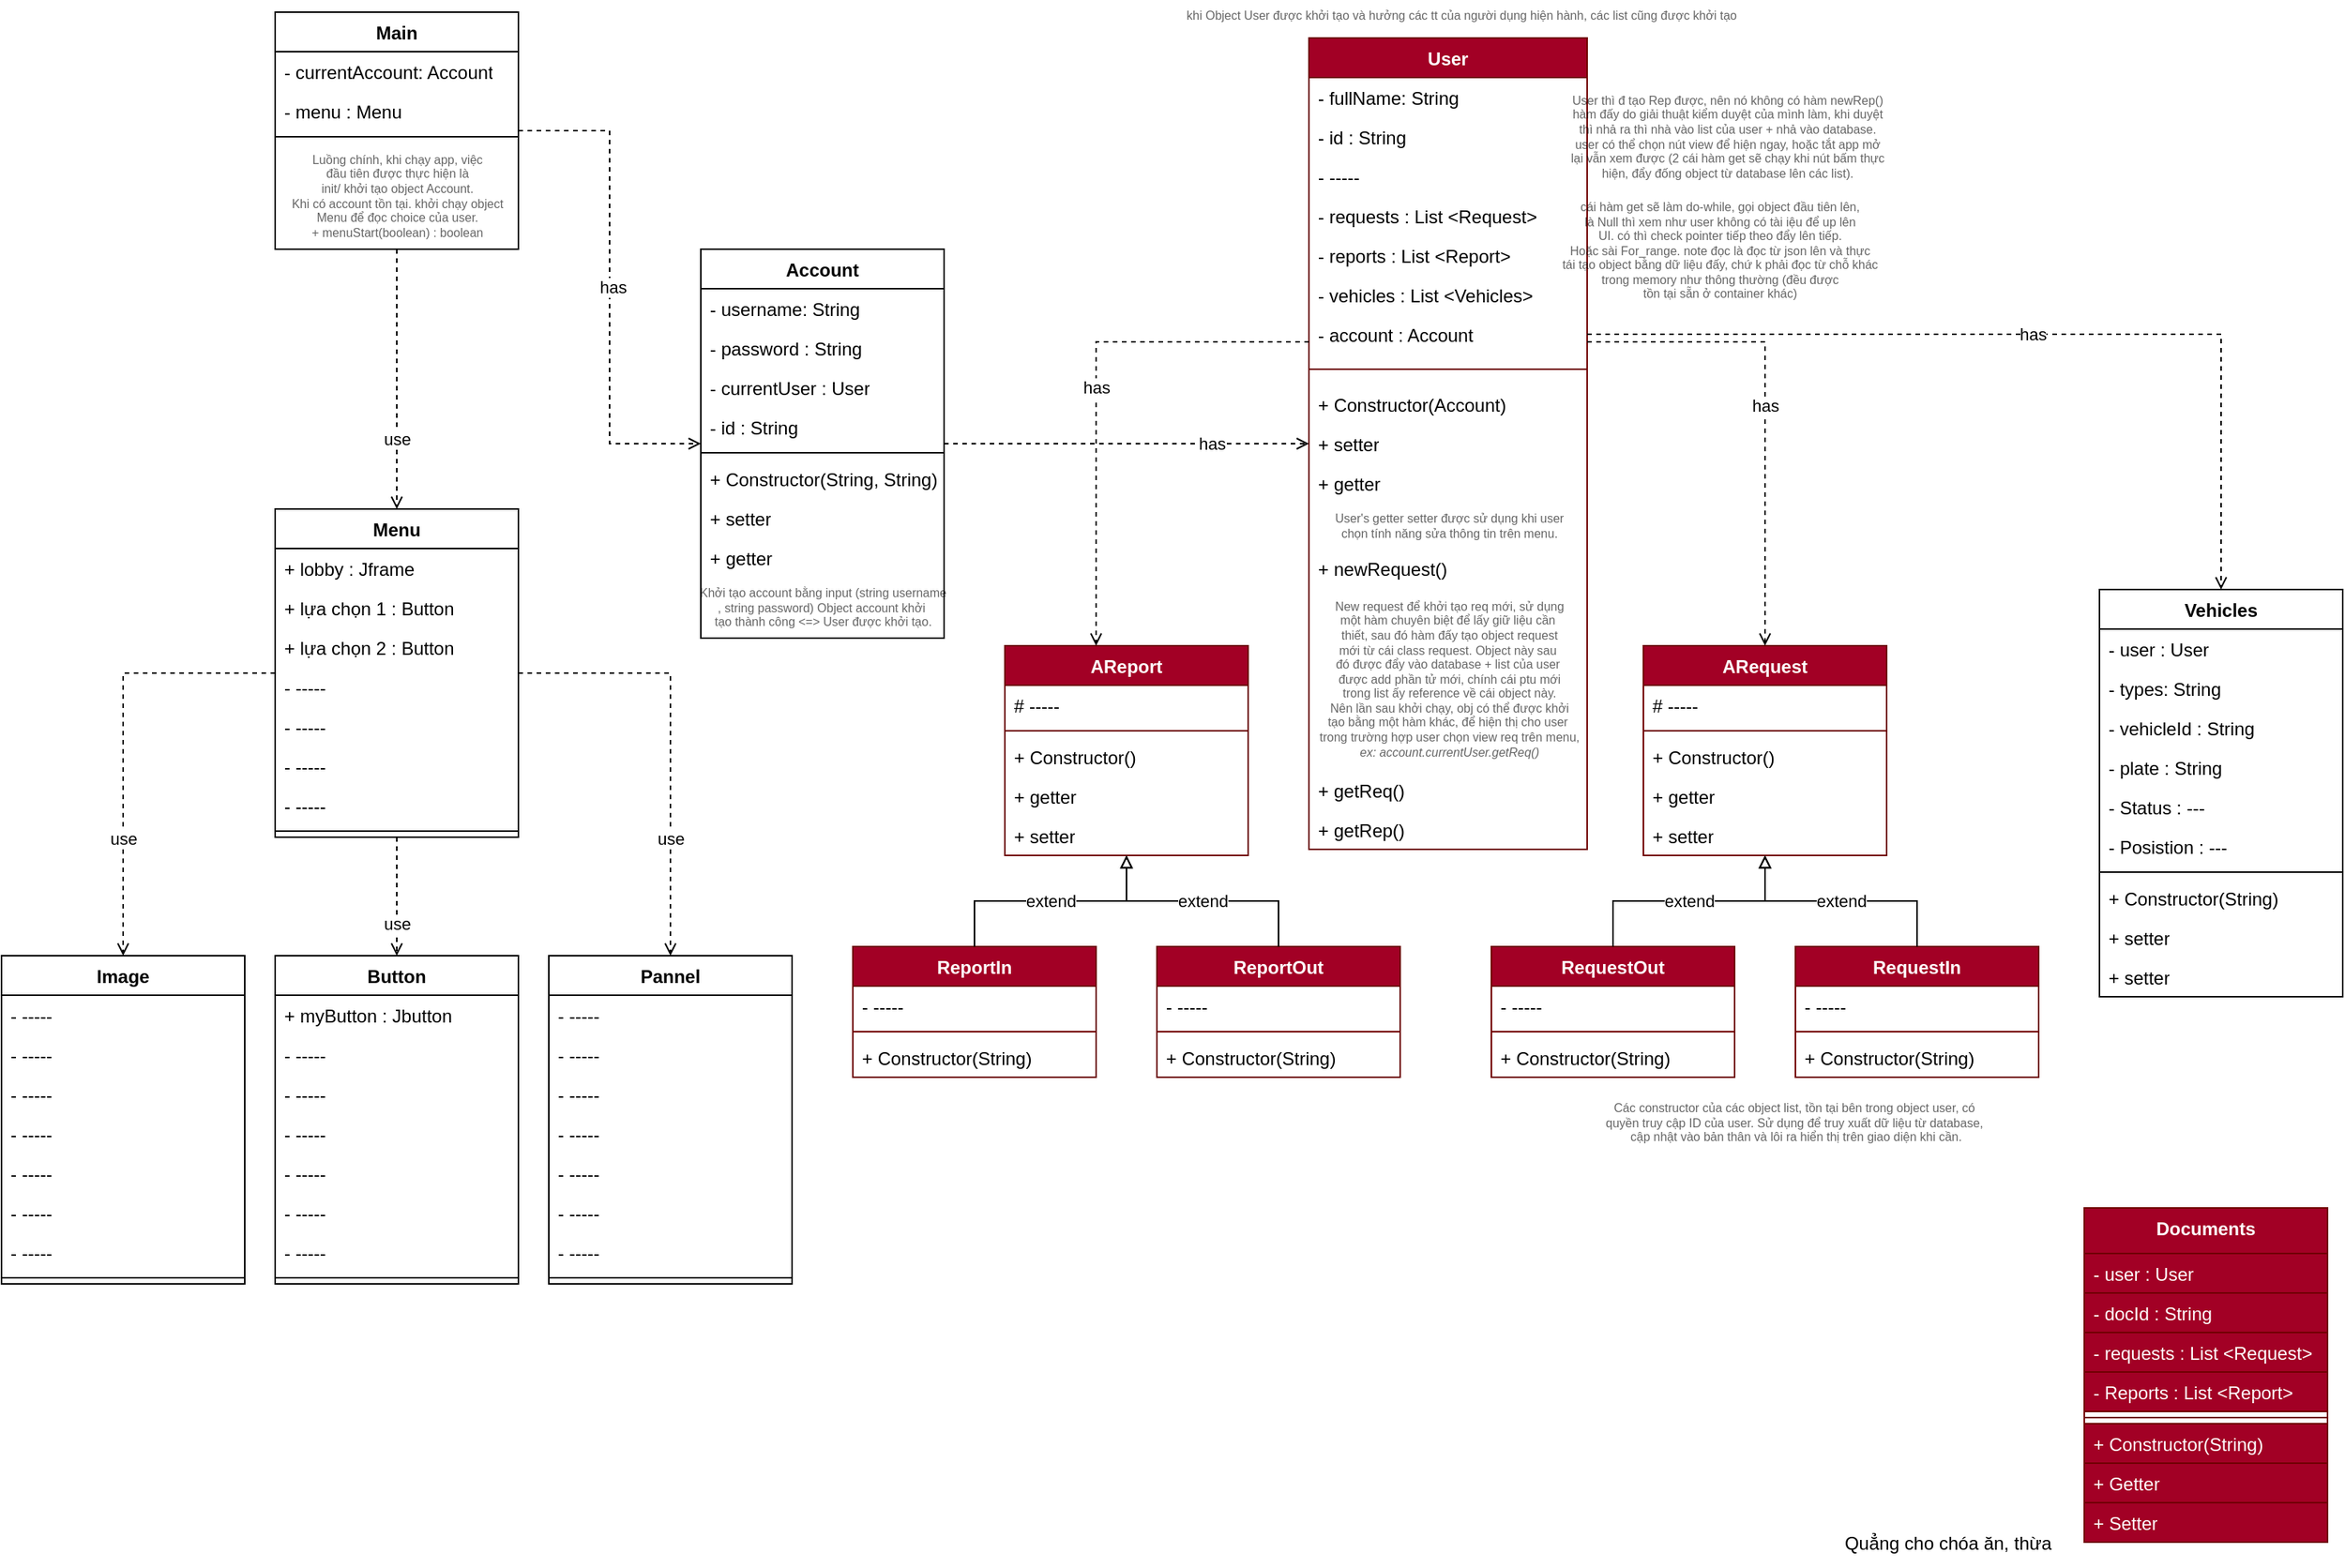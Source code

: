 <mxfile version="24.7.17">
  <diagram name="Page-1" id="6-VY2Kr8mh5ephC-ggrv">
    <mxGraphModel dx="2049" dy="1194" grid="1" gridSize="10" guides="1" tooltips="1" connect="1" arrows="1" fold="1" page="1" pageScale="1" pageWidth="850" pageHeight="1100" math="0" shadow="0">
      <root>
        <mxCell id="0" />
        <mxCell id="1" parent="0" />
        <mxCell id="QEd4yvdWXki_lCjb84Wy-9" value="User" style="swimlane;fontStyle=1;align=center;verticalAlign=top;childLayout=stackLayout;horizontal=1;startSize=26;horizontalStack=0;resizeParent=1;resizeParentMax=0;resizeLast=0;collapsible=1;marginBottom=0;whiteSpace=wrap;html=1;fillColor=#a20025;fontColor=#ffffff;strokeColor=#6F0000;" parent="1" vertex="1">
          <mxGeometry x="1000" y="80" width="183" height="534" as="geometry" />
        </mxCell>
        <mxCell id="24fqjNdx8K8JyZ3R7jgm-30" value="&lt;div&gt;- fullName: String&lt;br&gt;&lt;/div&gt;" style="text;strokeColor=none;fillColor=none;align=left;verticalAlign=top;spacingLeft=4;spacingRight=4;overflow=hidden;rotatable=0;points=[[0,0.5],[1,0.5]];portConstraint=eastwest;whiteSpace=wrap;html=1;" parent="QEd4yvdWXki_lCjb84Wy-9" vertex="1">
          <mxGeometry y="26" width="183" height="26" as="geometry" />
        </mxCell>
        <mxCell id="24fqjNdx8K8JyZ3R7jgm-25" value="&lt;div&gt;- id : String&lt;br&gt;&lt;/div&gt;" style="text;strokeColor=none;fillColor=none;align=left;verticalAlign=top;spacingLeft=4;spacingRight=4;overflow=hidden;rotatable=0;points=[[0,0.5],[1,0.5]];portConstraint=eastwest;whiteSpace=wrap;html=1;" parent="QEd4yvdWXki_lCjb84Wy-9" vertex="1">
          <mxGeometry y="52" width="183" height="26" as="geometry" />
        </mxCell>
        <mxCell id="24fqjNdx8K8JyZ3R7jgm-24" value="&lt;div&gt;- -----&lt;br&gt;&lt;/div&gt;" style="text;strokeColor=none;fillColor=none;align=left;verticalAlign=top;spacingLeft=4;spacingRight=4;overflow=hidden;rotatable=0;points=[[0,0.5],[1,0.5]];portConstraint=eastwest;whiteSpace=wrap;html=1;" parent="QEd4yvdWXki_lCjb84Wy-9" vertex="1">
          <mxGeometry y="78" width="183" height="26" as="geometry" />
        </mxCell>
        <mxCell id="24fqjNdx8K8JyZ3R7jgm-46" value="- requests : List &amp;lt;Request&amp;gt;" style="text;strokeColor=none;fillColor=none;align=left;verticalAlign=top;spacingLeft=4;spacingRight=4;overflow=hidden;rotatable=0;points=[[0,0.5],[1,0.5]];portConstraint=eastwest;whiteSpace=wrap;html=1;" parent="QEd4yvdWXki_lCjb84Wy-9" vertex="1">
          <mxGeometry y="104" width="183" height="26" as="geometry" />
        </mxCell>
        <mxCell id="24fqjNdx8K8JyZ3R7jgm-47" value="- reports : List &amp;lt;Report&amp;gt;" style="text;strokeColor=none;fillColor=none;align=left;verticalAlign=top;spacingLeft=4;spacingRight=4;overflow=hidden;rotatable=0;points=[[0,0.5],[1,0.5]];portConstraint=eastwest;whiteSpace=wrap;html=1;" parent="QEd4yvdWXki_lCjb84Wy-9" vertex="1">
          <mxGeometry y="130" width="183" height="26" as="geometry" />
        </mxCell>
        <mxCell id="24fqjNdx8K8JyZ3R7jgm-20" value="&lt;div&gt;- vehicles : List &amp;lt;Vehicles&amp;gt;&lt;br&gt;&lt;/div&gt;" style="text;strokeColor=none;fillColor=none;align=left;verticalAlign=top;spacingLeft=4;spacingRight=4;overflow=hidden;rotatable=0;points=[[0,0.5],[1,0.5]];portConstraint=eastwest;whiteSpace=wrap;html=1;" parent="QEd4yvdWXki_lCjb84Wy-9" vertex="1">
          <mxGeometry y="156" width="183" height="26" as="geometry" />
        </mxCell>
        <mxCell id="24fqjNdx8K8JyZ3R7jgm-21" value="&lt;div&gt;- account : Account&lt;br&gt;&lt;/div&gt;" style="text;strokeColor=none;fillColor=none;align=left;verticalAlign=top;spacingLeft=4;spacingRight=4;overflow=hidden;rotatable=0;points=[[0,0.5],[1,0.5]];portConstraint=eastwest;whiteSpace=wrap;html=1;" parent="QEd4yvdWXki_lCjb84Wy-9" vertex="1">
          <mxGeometry y="182" width="183" height="26" as="geometry" />
        </mxCell>
        <mxCell id="QEd4yvdWXki_lCjb84Wy-11" value="" style="line;strokeWidth=1;fillColor=none;align=left;verticalAlign=middle;spacingTop=-1;spacingLeft=3;spacingRight=3;rotatable=0;labelPosition=right;points=[];portConstraint=eastwest;strokeColor=inherit;" parent="QEd4yvdWXki_lCjb84Wy-9" vertex="1">
          <mxGeometry y="208" width="183" height="20" as="geometry" />
        </mxCell>
        <mxCell id="QEd4yvdWXki_lCjb84Wy-12" value="&lt;div&gt;+ Constructor(Account)&lt;br&gt;&lt;/div&gt;" style="text;strokeColor=none;fillColor=none;align=left;verticalAlign=top;spacingLeft=4;spacingRight=4;overflow=hidden;rotatable=0;points=[[0,0.5],[1,0.5]];portConstraint=eastwest;whiteSpace=wrap;html=1;" parent="QEd4yvdWXki_lCjb84Wy-9" vertex="1">
          <mxGeometry y="228" width="183" height="26" as="geometry" />
        </mxCell>
        <mxCell id="QEd4yvdWXki_lCjb84Wy-32" value="&lt;div&gt;+ setter&lt;/div&gt;" style="text;strokeColor=none;fillColor=none;align=left;verticalAlign=top;spacingLeft=4;spacingRight=4;overflow=hidden;rotatable=0;points=[[0,0.5],[1,0.5]];portConstraint=eastwest;whiteSpace=wrap;html=1;" parent="QEd4yvdWXki_lCjb84Wy-9" vertex="1">
          <mxGeometry y="254" width="183" height="26" as="geometry" />
        </mxCell>
        <mxCell id="24fqjNdx8K8JyZ3R7jgm-1" value="+ getter" style="text;strokeColor=none;fillColor=none;align=left;verticalAlign=top;spacingLeft=4;spacingRight=4;overflow=hidden;rotatable=0;points=[[0,0.5],[1,0.5]];portConstraint=eastwest;whiteSpace=wrap;html=1;" parent="QEd4yvdWXki_lCjb84Wy-9" vertex="1">
          <mxGeometry y="280" width="183" height="26" as="geometry" />
        </mxCell>
        <mxCell id="24fqjNdx8K8JyZ3R7jgm-66" value="User&#39;s getter setter được sử dụng khi user&lt;div style=&quot;font-size: 8px;&quot;&gt;chọn tính năng sửa thông tin trên menu.&lt;/div&gt;" style="text;html=1;align=center;verticalAlign=middle;resizable=0;points=[];autosize=1;strokeColor=none;fillColor=none;horizontal=1;textOpacity=60;fontSize=8;" parent="QEd4yvdWXki_lCjb84Wy-9" vertex="1">
          <mxGeometry y="306" width="183" height="30" as="geometry" />
        </mxCell>
        <mxCell id="24fqjNdx8K8JyZ3R7jgm-62" value="&lt;div&gt;+ newRequest()&lt;br&gt;&lt;/div&gt;" style="text;strokeColor=none;fillColor=none;align=left;verticalAlign=top;spacingLeft=4;spacingRight=4;overflow=hidden;rotatable=0;points=[[0,0.5],[1,0.5]];portConstraint=eastwest;whiteSpace=wrap;html=1;" parent="QEd4yvdWXki_lCjb84Wy-9" vertex="1">
          <mxGeometry y="336" width="183" height="26" as="geometry" />
        </mxCell>
        <mxCell id="24fqjNdx8K8JyZ3R7jgm-79" value="New request để khởi tạo req mới, sử dụng&lt;div style=&quot;font-size: 8px;&quot;&gt;một hàm chuyên biệt&amp;nbsp;&lt;span style=&quot;background-color: initial; font-size: 8px;&quot;&gt;để lấy giữ liệu cần&amp;nbsp;&lt;/span&gt;&lt;/div&gt;&lt;div style=&quot;font-size: 8px;&quot;&gt;&lt;span style=&quot;background-color: initial; font-size: 8px;&quot;&gt;thiết,&amp;nbsp;&lt;/span&gt;&lt;span style=&quot;background-color: initial; font-size: 8px;&quot;&gt;sau đó hàm đấy tạo object&amp;nbsp;&lt;/span&gt;&lt;span style=&quot;background-color: initial; font-size: 8px;&quot;&gt;request&lt;/span&gt;&lt;/div&gt;&lt;div style=&quot;font-size: 8px;&quot;&gt;&lt;span style=&quot;background-color: initial; font-size: 8px;&quot;&gt;mới từ&amp;nbsp;&lt;/span&gt;&lt;span style=&quot;background-color: initial; font-size: 8px;&quot;&gt;cái class request.&amp;nbsp;&lt;/span&gt;&lt;span style=&quot;background-color: initial; font-size: 8px;&quot;&gt;Object này&amp;nbsp;&lt;/span&gt;&lt;span style=&quot;background-color: initial; font-size: 8px;&quot;&gt;sau&amp;nbsp;&lt;/span&gt;&lt;/div&gt;&lt;div style=&quot;font-size: 8px;&quot;&gt;&lt;span style=&quot;background-color: initial; font-size: 8px;&quot;&gt;đó được đẩy vào database + list của user&amp;nbsp;&lt;/span&gt;&lt;/div&gt;&lt;div style=&quot;font-size: 8px;&quot;&gt;&lt;span style=&quot;background-color: initial; font-size: 8px;&quot;&gt;được add phần tử mới, chính cái ptu mới&lt;/span&gt;&lt;/div&gt;&lt;div style=&quot;font-size: 8px;&quot;&gt;&lt;span style=&quot;background-color: initial; font-size: 8px;&quot;&gt;trong list ấy&amp;nbsp;&lt;/span&gt;&lt;span style=&quot;background-color: initial; font-size: 8px;&quot;&gt;reference&amp;nbsp;&lt;/span&gt;&lt;span style=&quot;background-color: initial; font-size: 8px;&quot;&gt;về cái object&amp;nbsp;&lt;/span&gt;&lt;span style=&quot;background-color: initial; font-size: 8px;&quot;&gt;này.&lt;/span&gt;&lt;/div&gt;&lt;div style=&quot;font-size: 8px;&quot;&gt;&lt;span style=&quot;background-color: initial; font-size: 8px;&quot;&gt;Nên lần sau khởi chạy, obj có thể&amp;nbsp;&lt;/span&gt;&lt;span style=&quot;background-color: initial; font-size: 8px;&quot;&gt;được khởi&lt;/span&gt;&lt;/div&gt;&lt;div style=&quot;font-size: 8px;&quot;&gt;&lt;span style=&quot;background-color: initial; font-size: 8px;&quot;&gt;tạo bằng một hàm khác, để hiện thị cho&amp;nbsp;&lt;/span&gt;&lt;span style=&quot;background-color: initial; font-size: 8px;&quot;&gt;user&amp;nbsp;&lt;/span&gt;&lt;/div&gt;&lt;div style=&quot;font-size: 8px;&quot;&gt;&lt;span style=&quot;background-color: initial; font-size: 8px;&quot;&gt;trong trường hợp user chọn view req trên menu,&lt;br&gt;&lt;i&gt;ex: account.currentUser.getReq()&lt;/i&gt;&lt;/span&gt;&lt;/div&gt;" style="text;html=1;align=center;verticalAlign=middle;resizable=0;points=[];autosize=1;strokeColor=none;fillColor=none;horizontal=1;textOpacity=60;fontSize=8;" parent="QEd4yvdWXki_lCjb84Wy-9" vertex="1">
          <mxGeometry y="362" width="183" height="120" as="geometry" />
        </mxCell>
        <mxCell id="24fqjNdx8K8JyZ3R7jgm-63" value="&lt;div&gt;+ getReq()&lt;br&gt;&lt;/div&gt;" style="text;strokeColor=none;fillColor=none;align=left;verticalAlign=top;spacingLeft=4;spacingRight=4;overflow=hidden;rotatable=0;points=[[0,0.5],[1,0.5]];portConstraint=eastwest;whiteSpace=wrap;html=1;" parent="QEd4yvdWXki_lCjb84Wy-9" vertex="1">
          <mxGeometry y="482" width="183" height="26" as="geometry" />
        </mxCell>
        <mxCell id="24fqjNdx8K8JyZ3R7jgm-64" value="&lt;div&gt;+ getRep()&lt;br&gt;&lt;/div&gt;" style="text;strokeColor=none;fillColor=none;align=left;verticalAlign=top;spacingLeft=4;spacingRight=4;overflow=hidden;rotatable=0;points=[[0,0.5],[1,0.5]];portConstraint=eastwest;whiteSpace=wrap;html=1;" parent="QEd4yvdWXki_lCjb84Wy-9" vertex="1">
          <mxGeometry y="508" width="183" height="26" as="geometry" />
        </mxCell>
        <mxCell id="QEd4yvdWXki_lCjb84Wy-13" value="Vehicles" style="swimlane;fontStyle=1;align=center;verticalAlign=top;childLayout=stackLayout;horizontal=1;startSize=26;horizontalStack=0;resizeParent=1;resizeParentMax=0;resizeLast=0;collapsible=1;marginBottom=0;whiteSpace=wrap;html=1;" parent="1" vertex="1">
          <mxGeometry x="1520" y="443" width="160" height="268" as="geometry" />
        </mxCell>
        <mxCell id="24fqjNdx8K8JyZ3R7jgm-74" value="- user : User" style="text;strokeColor=none;fillColor=none;align=left;verticalAlign=top;spacingLeft=4;spacingRight=4;overflow=hidden;rotatable=0;points=[[0,0.5],[1,0.5]];portConstraint=eastwest;whiteSpace=wrap;html=1;" parent="QEd4yvdWXki_lCjb84Wy-13" vertex="1">
          <mxGeometry y="26" width="160" height="26" as="geometry" />
        </mxCell>
        <mxCell id="24fqjNdx8K8JyZ3R7jgm-75" value="-&amp;nbsp;types: String" style="text;strokeColor=none;fillColor=none;align=left;verticalAlign=top;spacingLeft=4;spacingRight=4;overflow=hidden;rotatable=0;points=[[0,0.5],[1,0.5]];portConstraint=eastwest;whiteSpace=wrap;html=1;" parent="QEd4yvdWXki_lCjb84Wy-13" vertex="1">
          <mxGeometry y="52" width="160" height="26" as="geometry" />
        </mxCell>
        <mxCell id="24fqjNdx8K8JyZ3R7jgm-76" value="-&amp;nbsp;vehicleId : String" style="text;strokeColor=none;fillColor=none;align=left;verticalAlign=top;spacingLeft=4;spacingRight=4;overflow=hidden;rotatable=0;points=[[0,0.5],[1,0.5]];portConstraint=eastwest;whiteSpace=wrap;html=1;" parent="QEd4yvdWXki_lCjb84Wy-13" vertex="1">
          <mxGeometry y="78" width="160" height="26" as="geometry" />
        </mxCell>
        <mxCell id="24fqjNdx8K8JyZ3R7jgm-71" value="-&amp;nbsp;plate : String" style="text;strokeColor=none;fillColor=none;align=left;verticalAlign=top;spacingLeft=4;spacingRight=4;overflow=hidden;rotatable=0;points=[[0,0.5],[1,0.5]];portConstraint=eastwest;whiteSpace=wrap;html=1;" parent="QEd4yvdWXki_lCjb84Wy-13" vertex="1">
          <mxGeometry y="104" width="160" height="26" as="geometry" />
        </mxCell>
        <mxCell id="24fqjNdx8K8JyZ3R7jgm-72" value="-&amp;nbsp;Status : ---" style="text;strokeColor=none;fillColor=none;align=left;verticalAlign=top;spacingLeft=4;spacingRight=4;overflow=hidden;rotatable=0;points=[[0,0.5],[1,0.5]];portConstraint=eastwest;whiteSpace=wrap;html=1;" parent="QEd4yvdWXki_lCjb84Wy-13" vertex="1">
          <mxGeometry y="130" width="160" height="26" as="geometry" />
        </mxCell>
        <mxCell id="24fqjNdx8K8JyZ3R7jgm-73" value="-&amp;nbsp;Posistion : ---" style="text;strokeColor=none;fillColor=none;align=left;verticalAlign=top;spacingLeft=4;spacingRight=4;overflow=hidden;rotatable=0;points=[[0,0.5],[1,0.5]];portConstraint=eastwest;whiteSpace=wrap;html=1;" parent="QEd4yvdWXki_lCjb84Wy-13" vertex="1">
          <mxGeometry y="156" width="160" height="26" as="geometry" />
        </mxCell>
        <mxCell id="QEd4yvdWXki_lCjb84Wy-15" value="" style="line;strokeWidth=1;fillColor=none;align=left;verticalAlign=middle;spacingTop=-1;spacingLeft=3;spacingRight=3;rotatable=0;labelPosition=right;points=[];portConstraint=eastwest;strokeColor=inherit;" parent="QEd4yvdWXki_lCjb84Wy-13" vertex="1">
          <mxGeometry y="182" width="160" height="8" as="geometry" />
        </mxCell>
        <mxCell id="QEd4yvdWXki_lCjb84Wy-16" value="+ Constructor(String)" style="text;strokeColor=none;fillColor=none;align=left;verticalAlign=top;spacingLeft=4;spacingRight=4;overflow=hidden;rotatable=0;points=[[0,0.5],[1,0.5]];portConstraint=eastwest;whiteSpace=wrap;html=1;" parent="QEd4yvdWXki_lCjb84Wy-13" vertex="1">
          <mxGeometry y="190" width="160" height="26" as="geometry" />
        </mxCell>
        <mxCell id="QEd4yvdWXki_lCjb84Wy-33" value="+ setter" style="text;strokeColor=none;fillColor=none;align=left;verticalAlign=top;spacingLeft=4;spacingRight=4;overflow=hidden;rotatable=0;points=[[0,0.5],[1,0.5]];portConstraint=eastwest;whiteSpace=wrap;html=1;" parent="QEd4yvdWXki_lCjb84Wy-13" vertex="1">
          <mxGeometry y="216" width="160" height="26" as="geometry" />
        </mxCell>
        <mxCell id="QEd4yvdWXki_lCjb84Wy-34" value="+ setter" style="text;strokeColor=none;fillColor=none;align=left;verticalAlign=top;spacingLeft=4;spacingRight=4;overflow=hidden;rotatable=0;points=[[0,0.5],[1,0.5]];portConstraint=eastwest;whiteSpace=wrap;html=1;" parent="QEd4yvdWXki_lCjb84Wy-13" vertex="1">
          <mxGeometry y="242" width="160" height="26" as="geometry" />
        </mxCell>
        <mxCell id="QEd4yvdWXki_lCjb84Wy-17" value="Account" style="swimlane;fontStyle=1;align=center;verticalAlign=top;childLayout=stackLayout;horizontal=1;startSize=26;horizontalStack=0;resizeParent=1;resizeParentMax=0;resizeLast=0;collapsible=1;marginBottom=0;whiteSpace=wrap;html=1;" parent="1" vertex="1">
          <mxGeometry x="600" y="219" width="160" height="256" as="geometry" />
        </mxCell>
        <mxCell id="24fqjNdx8K8JyZ3R7jgm-29" value="&lt;div&gt;- username: String&lt;br&gt;&lt;/div&gt;" style="text;strokeColor=none;fillColor=none;align=left;verticalAlign=top;spacingLeft=4;spacingRight=4;overflow=hidden;rotatable=0;points=[[0,0.5],[1,0.5]];portConstraint=eastwest;whiteSpace=wrap;html=1;" parent="QEd4yvdWXki_lCjb84Wy-17" vertex="1">
          <mxGeometry y="26" width="160" height="26" as="geometry" />
        </mxCell>
        <mxCell id="24fqjNdx8K8JyZ3R7jgm-26" value="&lt;div&gt;&lt;span style=&quot;background-color: initial;&quot;&gt;- password : String&lt;/span&gt;&lt;br&gt;&lt;/div&gt;" style="text;strokeColor=none;fillColor=none;align=left;verticalAlign=top;spacingLeft=4;spacingRight=4;overflow=hidden;rotatable=0;points=[[0,0.5],[1,0.5]];portConstraint=eastwest;whiteSpace=wrap;html=1;" parent="QEd4yvdWXki_lCjb84Wy-17" vertex="1">
          <mxGeometry y="52" width="160" height="26" as="geometry" />
        </mxCell>
        <mxCell id="24fqjNdx8K8JyZ3R7jgm-28" value="- currentUser : User" style="text;strokeColor=none;fillColor=none;align=left;verticalAlign=top;spacingLeft=4;spacingRight=4;overflow=hidden;rotatable=0;points=[[0,0.5],[1,0.5]];portConstraint=eastwest;whiteSpace=wrap;html=1;" parent="QEd4yvdWXki_lCjb84Wy-17" vertex="1">
          <mxGeometry y="78" width="160" height="26" as="geometry" />
        </mxCell>
        <mxCell id="24fqjNdx8K8JyZ3R7jgm-27" value="- id : String" style="text;strokeColor=none;fillColor=none;align=left;verticalAlign=top;spacingLeft=4;spacingRight=4;overflow=hidden;rotatable=0;points=[[0,0.5],[1,0.5]];portConstraint=eastwest;whiteSpace=wrap;html=1;" parent="QEd4yvdWXki_lCjb84Wy-17" vertex="1">
          <mxGeometry y="104" width="160" height="26" as="geometry" />
        </mxCell>
        <mxCell id="QEd4yvdWXki_lCjb84Wy-19" value="" style="line;strokeWidth=1;fillColor=none;align=left;verticalAlign=middle;spacingTop=-1;spacingLeft=3;spacingRight=3;rotatable=0;labelPosition=right;points=[];portConstraint=eastwest;strokeColor=inherit;" parent="QEd4yvdWXki_lCjb84Wy-17" vertex="1">
          <mxGeometry y="130" width="160" height="8" as="geometry" />
        </mxCell>
        <mxCell id="QEd4yvdWXki_lCjb84Wy-20" value="+ Constructor(String, String)" style="text;strokeColor=none;fillColor=none;align=left;verticalAlign=top;spacingLeft=4;spacingRight=4;overflow=hidden;rotatable=0;points=[[0,0.5],[1,0.5]];portConstraint=eastwest;whiteSpace=wrap;html=1;" parent="QEd4yvdWXki_lCjb84Wy-17" vertex="1">
          <mxGeometry y="138" width="160" height="26" as="geometry" />
        </mxCell>
        <mxCell id="QEd4yvdWXki_lCjb84Wy-39" value="+ setter" style="text;strokeColor=none;fillColor=none;align=left;verticalAlign=top;spacingLeft=4;spacingRight=4;overflow=hidden;rotatable=0;points=[[0,0.5],[1,0.5]];portConstraint=eastwest;whiteSpace=wrap;html=1;" parent="QEd4yvdWXki_lCjb84Wy-17" vertex="1">
          <mxGeometry y="164" width="160" height="26" as="geometry" />
        </mxCell>
        <mxCell id="QEd4yvdWXki_lCjb84Wy-40" value="+ getter" style="text;strokeColor=none;fillColor=none;align=left;verticalAlign=top;spacingLeft=4;spacingRight=4;overflow=hidden;rotatable=0;points=[[0,0.5],[1,0.5]];portConstraint=eastwest;whiteSpace=wrap;html=1;" parent="QEd4yvdWXki_lCjb84Wy-17" vertex="1">
          <mxGeometry y="190" width="160" height="26" as="geometry" />
        </mxCell>
        <mxCell id="24fqjNdx8K8JyZ3R7jgm-50" value="Khởi tạo account bằng input (string&amp;nbsp;&lt;span style=&quot;background-color: initial;&quot;&gt;username&lt;/span&gt;&lt;div&gt;,&amp;nbsp;&lt;span style=&quot;background-color: initial;&quot;&gt;string password) Object account&amp;nbsp;&lt;/span&gt;&lt;span style=&quot;background-color: initial;&quot;&gt;khởi&amp;nbsp;&lt;/span&gt;&lt;/div&gt;&lt;div&gt;&lt;span style=&quot;background-color: initial;&quot;&gt;tạo&amp;nbsp;&lt;/span&gt;&lt;span style=&quot;background-color: initial;&quot;&gt;thành công &amp;lt;=&amp;gt; User được khởi tạo.&lt;/span&gt;&lt;/div&gt;" style="text;html=1;align=center;verticalAlign=middle;resizable=0;points=[];autosize=1;strokeColor=none;fillColor=none;horizontal=1;textOpacity=60;fontSize=8;" parent="QEd4yvdWXki_lCjb84Wy-17" vertex="1">
          <mxGeometry y="216" width="160" height="40" as="geometry" />
        </mxCell>
        <mxCell id="QEd4yvdWXki_lCjb84Wy-35" value="Documents" style="swimlane;fontStyle=1;align=center;verticalAlign=top;childLayout=stackLayout;horizontal=1;startSize=30;horizontalStack=0;resizeParent=1;resizeParentMax=0;resizeLast=0;collapsible=1;marginBottom=0;whiteSpace=wrap;html=1;fillColor=#a20025;fontColor=#ffffff;strokeColor=#6F0000;" parent="1" vertex="1">
          <mxGeometry x="1510" y="850" width="160" height="220" as="geometry" />
        </mxCell>
        <mxCell id="24fqjNdx8K8JyZ3R7jgm-40" value="- user : User" style="text;strokeColor=#6F0000;fillColor=#a20025;align=left;verticalAlign=top;spacingLeft=4;spacingRight=4;overflow=hidden;rotatable=0;points=[[0,0.5],[1,0.5]];portConstraint=eastwest;whiteSpace=wrap;html=1;fontColor=#ffffff;" parent="QEd4yvdWXki_lCjb84Wy-35" vertex="1">
          <mxGeometry y="30" width="160" height="26" as="geometry" />
        </mxCell>
        <mxCell id="24fqjNdx8K8JyZ3R7jgm-37" value="- docId : String" style="text;strokeColor=#6F0000;fillColor=#a20025;align=left;verticalAlign=top;spacingLeft=4;spacingRight=4;overflow=hidden;rotatable=0;points=[[0,0.5],[1,0.5]];portConstraint=eastwest;whiteSpace=wrap;html=1;fontColor=#ffffff;" parent="QEd4yvdWXki_lCjb84Wy-35" vertex="1">
          <mxGeometry y="56" width="160" height="26" as="geometry" />
        </mxCell>
        <mxCell id="24fqjNdx8K8JyZ3R7jgm-39" value="- requests : List &amp;lt;Request&amp;gt;" style="text;strokeColor=#6F0000;fillColor=#a20025;align=left;verticalAlign=top;spacingLeft=4;spacingRight=4;overflow=hidden;rotatable=0;points=[[0,0.5],[1,0.5]];portConstraint=eastwest;whiteSpace=wrap;html=1;fontColor=#ffffff;" parent="QEd4yvdWXki_lCjb84Wy-35" vertex="1">
          <mxGeometry y="82" width="160" height="26" as="geometry" />
        </mxCell>
        <mxCell id="24fqjNdx8K8JyZ3R7jgm-38" value="- Reports : List &amp;lt;Report&amp;gt;" style="text;strokeColor=#6F0000;fillColor=#a20025;align=left;verticalAlign=top;spacingLeft=4;spacingRight=4;overflow=hidden;rotatable=0;points=[[0,0.5],[1,0.5]];portConstraint=eastwest;whiteSpace=wrap;html=1;fontColor=#ffffff;" parent="QEd4yvdWXki_lCjb84Wy-35" vertex="1">
          <mxGeometry y="108" width="160" height="26" as="geometry" />
        </mxCell>
        <mxCell id="QEd4yvdWXki_lCjb84Wy-37" value="" style="line;strokeWidth=1;fillColor=none;align=left;verticalAlign=middle;spacingTop=-1;spacingLeft=3;spacingRight=3;rotatable=0;labelPosition=right;points=[];portConstraint=eastwest;strokeColor=inherit;" parent="QEd4yvdWXki_lCjb84Wy-35" vertex="1">
          <mxGeometry y="134" width="160" height="8" as="geometry" />
        </mxCell>
        <mxCell id="QEd4yvdWXki_lCjb84Wy-38" value="+ Constructor(String)" style="text;strokeColor=#6F0000;fillColor=#a20025;align=left;verticalAlign=top;spacingLeft=4;spacingRight=4;overflow=hidden;rotatable=0;points=[[0,0.5],[1,0.5]];portConstraint=eastwest;whiteSpace=wrap;html=1;fontColor=#ffffff;" parent="QEd4yvdWXki_lCjb84Wy-35" vertex="1">
          <mxGeometry y="142" width="160" height="26" as="geometry" />
        </mxCell>
        <mxCell id="24fqjNdx8K8JyZ3R7jgm-45" value="+ Getter" style="text;strokeColor=#6F0000;fillColor=#a20025;align=left;verticalAlign=top;spacingLeft=4;spacingRight=4;overflow=hidden;rotatable=0;points=[[0,0.5],[1,0.5]];portConstraint=eastwest;whiteSpace=wrap;html=1;fontColor=#ffffff;" parent="QEd4yvdWXki_lCjb84Wy-35" vertex="1">
          <mxGeometry y="168" width="160" height="26" as="geometry" />
        </mxCell>
        <mxCell id="24fqjNdx8K8JyZ3R7jgm-44" value="+ Setter" style="text;strokeColor=#6F0000;fillColor=#a20025;align=left;verticalAlign=top;spacingLeft=4;spacingRight=4;overflow=hidden;rotatable=0;points=[[0,0.5],[1,0.5]];portConstraint=eastwest;whiteSpace=wrap;html=1;fontColor=#ffffff;" parent="QEd4yvdWXki_lCjb84Wy-35" vertex="1">
          <mxGeometry y="194" width="160" height="26" as="geometry" />
        </mxCell>
        <mxCell id="QEd4yvdWXki_lCjb84Wy-41" value="ARequest" style="swimlane;fontStyle=1;align=center;verticalAlign=top;childLayout=stackLayout;horizontal=1;startSize=26;horizontalStack=0;resizeParent=1;resizeParentMax=0;resizeLast=0;collapsible=1;marginBottom=0;whiteSpace=wrap;html=1;fillColor=#a20025;fontColor=#ffffff;strokeColor=#6F0000;" parent="1" vertex="1">
          <mxGeometry x="1220" y="480" width="160" height="138" as="geometry" />
        </mxCell>
        <mxCell id="QEd4yvdWXki_lCjb84Wy-42" value="# -----" style="text;strokeColor=none;fillColor=none;align=left;verticalAlign=top;spacingLeft=4;spacingRight=4;overflow=hidden;rotatable=0;points=[[0,0.5],[1,0.5]];portConstraint=eastwest;whiteSpace=wrap;html=1;" parent="QEd4yvdWXki_lCjb84Wy-41" vertex="1">
          <mxGeometry y="26" width="160" height="26" as="geometry" />
        </mxCell>
        <mxCell id="QEd4yvdWXki_lCjb84Wy-43" value="" style="line;strokeWidth=1;fillColor=none;align=left;verticalAlign=middle;spacingTop=-1;spacingLeft=3;spacingRight=3;rotatable=0;labelPosition=right;points=[];portConstraint=eastwest;strokeColor=inherit;" parent="QEd4yvdWXki_lCjb84Wy-41" vertex="1">
          <mxGeometry y="52" width="160" height="8" as="geometry" />
        </mxCell>
        <mxCell id="24fqjNdx8K8JyZ3R7jgm-34" value="+ Constructor()" style="text;strokeColor=none;fillColor=none;align=left;verticalAlign=top;spacingLeft=4;spacingRight=4;overflow=hidden;rotatable=0;points=[[0,0.5],[1,0.5]];portConstraint=eastwest;whiteSpace=wrap;html=1;" parent="QEd4yvdWXki_lCjb84Wy-41" vertex="1">
          <mxGeometry y="60" width="160" height="26" as="geometry" />
        </mxCell>
        <mxCell id="24fqjNdx8K8JyZ3R7jgm-36" value="+ getter" style="text;strokeColor=none;fillColor=none;align=left;verticalAlign=top;spacingLeft=4;spacingRight=4;overflow=hidden;rotatable=0;points=[[0,0.5],[1,0.5]];portConstraint=eastwest;whiteSpace=wrap;html=1;" parent="QEd4yvdWXki_lCjb84Wy-41" vertex="1">
          <mxGeometry y="86" width="160" height="26" as="geometry" />
        </mxCell>
        <mxCell id="24fqjNdx8K8JyZ3R7jgm-35" value="+ setter" style="text;strokeColor=none;fillColor=none;align=left;verticalAlign=top;spacingLeft=4;spacingRight=4;overflow=hidden;rotatable=0;points=[[0,0.5],[1,0.5]];portConstraint=eastwest;whiteSpace=wrap;html=1;" parent="QEd4yvdWXki_lCjb84Wy-41" vertex="1">
          <mxGeometry y="112" width="160" height="26" as="geometry" />
        </mxCell>
        <mxCell id="QEd4yvdWXki_lCjb84Wy-45" value="AReport" style="swimlane;fontStyle=1;align=center;verticalAlign=top;childLayout=stackLayout;horizontal=1;startSize=26;horizontalStack=0;resizeParent=1;resizeParentMax=0;resizeLast=0;collapsible=1;marginBottom=0;whiteSpace=wrap;html=1;fillColor=#a20025;fontColor=#ffffff;strokeColor=#6F0000;" parent="1" vertex="1">
          <mxGeometry x="800" y="480" width="160" height="138" as="geometry" />
        </mxCell>
        <mxCell id="QEd4yvdWXki_lCjb84Wy-46" value="# -----" style="text;strokeColor=none;fillColor=none;align=left;verticalAlign=top;spacingLeft=4;spacingRight=4;overflow=hidden;rotatable=0;points=[[0,0.5],[1,0.5]];portConstraint=eastwest;whiteSpace=wrap;html=1;" parent="QEd4yvdWXki_lCjb84Wy-45" vertex="1">
          <mxGeometry y="26" width="160" height="26" as="geometry" />
        </mxCell>
        <mxCell id="QEd4yvdWXki_lCjb84Wy-47" value="" style="line;strokeWidth=1;fillColor=none;align=left;verticalAlign=middle;spacingTop=-1;spacingLeft=3;spacingRight=3;rotatable=0;labelPosition=right;points=[];portConstraint=eastwest;strokeColor=inherit;" parent="QEd4yvdWXki_lCjb84Wy-45" vertex="1">
          <mxGeometry y="52" width="160" height="8" as="geometry" />
        </mxCell>
        <mxCell id="24fqjNdx8K8JyZ3R7jgm-31" value="+ Constructor()" style="text;strokeColor=none;fillColor=none;align=left;verticalAlign=top;spacingLeft=4;spacingRight=4;overflow=hidden;rotatable=0;points=[[0,0.5],[1,0.5]];portConstraint=eastwest;whiteSpace=wrap;html=1;" parent="QEd4yvdWXki_lCjb84Wy-45" vertex="1">
          <mxGeometry y="60" width="160" height="26" as="geometry" />
        </mxCell>
        <mxCell id="24fqjNdx8K8JyZ3R7jgm-33" value="+ getter" style="text;strokeColor=none;fillColor=none;align=left;verticalAlign=top;spacingLeft=4;spacingRight=4;overflow=hidden;rotatable=0;points=[[0,0.5],[1,0.5]];portConstraint=eastwest;whiteSpace=wrap;html=1;" parent="QEd4yvdWXki_lCjb84Wy-45" vertex="1">
          <mxGeometry y="86" width="160" height="26" as="geometry" />
        </mxCell>
        <mxCell id="24fqjNdx8K8JyZ3R7jgm-32" value="+ setter" style="text;strokeColor=none;fillColor=none;align=left;verticalAlign=top;spacingLeft=4;spacingRight=4;overflow=hidden;rotatable=0;points=[[0,0.5],[1,0.5]];portConstraint=eastwest;whiteSpace=wrap;html=1;" parent="QEd4yvdWXki_lCjb84Wy-45" vertex="1">
          <mxGeometry y="112" width="160" height="26" as="geometry" />
        </mxCell>
        <mxCell id="QEd4yvdWXki_lCjb84Wy-49" value="RequestIn" style="swimlane;fontStyle=1;align=center;verticalAlign=top;childLayout=stackLayout;horizontal=1;startSize=26;horizontalStack=0;resizeParent=1;resizeParentMax=0;resizeLast=0;collapsible=1;marginBottom=0;whiteSpace=wrap;html=1;fillColor=#a20025;fontColor=#ffffff;strokeColor=#6F0000;" parent="1" vertex="1">
          <mxGeometry x="1320" y="678" width="160" height="86" as="geometry" />
        </mxCell>
        <mxCell id="QEd4yvdWXki_lCjb84Wy-50" value="- -----" style="text;strokeColor=none;fillColor=none;align=left;verticalAlign=top;spacingLeft=4;spacingRight=4;overflow=hidden;rotatable=0;points=[[0,0.5],[1,0.5]];portConstraint=eastwest;whiteSpace=wrap;html=1;" parent="QEd4yvdWXki_lCjb84Wy-49" vertex="1">
          <mxGeometry y="26" width="160" height="26" as="geometry" />
        </mxCell>
        <mxCell id="QEd4yvdWXki_lCjb84Wy-51" value="" style="line;strokeWidth=1;fillColor=none;align=left;verticalAlign=middle;spacingTop=-1;spacingLeft=3;spacingRight=3;rotatable=0;labelPosition=right;points=[];portConstraint=eastwest;strokeColor=inherit;" parent="QEd4yvdWXki_lCjb84Wy-49" vertex="1">
          <mxGeometry y="52" width="160" height="8" as="geometry" />
        </mxCell>
        <mxCell id="QEd4yvdWXki_lCjb84Wy-52" value="+ Constructor(String)" style="text;strokeColor=none;fillColor=none;align=left;verticalAlign=top;spacingLeft=4;spacingRight=4;overflow=hidden;rotatable=0;points=[[0,0.5],[1,0.5]];portConstraint=eastwest;whiteSpace=wrap;html=1;" parent="QEd4yvdWXki_lCjb84Wy-49" vertex="1">
          <mxGeometry y="60" width="160" height="26" as="geometry" />
        </mxCell>
        <mxCell id="QEd4yvdWXki_lCjb84Wy-53" value="RequestOut" style="swimlane;fontStyle=1;align=center;verticalAlign=top;childLayout=stackLayout;horizontal=1;startSize=26;horizontalStack=0;resizeParent=1;resizeParentMax=0;resizeLast=0;collapsible=1;marginBottom=0;whiteSpace=wrap;html=1;fillColor=#a20025;fontColor=#ffffff;strokeColor=#6F0000;" parent="1" vertex="1">
          <mxGeometry x="1120" y="678" width="160" height="86" as="geometry" />
        </mxCell>
        <mxCell id="QEd4yvdWXki_lCjb84Wy-54" value="- -----" style="text;strokeColor=none;fillColor=none;align=left;verticalAlign=top;spacingLeft=4;spacingRight=4;overflow=hidden;rotatable=0;points=[[0,0.5],[1,0.5]];portConstraint=eastwest;whiteSpace=wrap;html=1;" parent="QEd4yvdWXki_lCjb84Wy-53" vertex="1">
          <mxGeometry y="26" width="160" height="26" as="geometry" />
        </mxCell>
        <mxCell id="QEd4yvdWXki_lCjb84Wy-55" value="" style="line;strokeWidth=1;fillColor=none;align=left;verticalAlign=middle;spacingTop=-1;spacingLeft=3;spacingRight=3;rotatable=0;labelPosition=right;points=[];portConstraint=eastwest;strokeColor=inherit;" parent="QEd4yvdWXki_lCjb84Wy-53" vertex="1">
          <mxGeometry y="52" width="160" height="8" as="geometry" />
        </mxCell>
        <mxCell id="QEd4yvdWXki_lCjb84Wy-56" value="+ Constructor(String)" style="text;strokeColor=none;fillColor=none;align=left;verticalAlign=top;spacingLeft=4;spacingRight=4;overflow=hidden;rotatable=0;points=[[0,0.5],[1,0.5]];portConstraint=eastwest;whiteSpace=wrap;html=1;" parent="QEd4yvdWXki_lCjb84Wy-53" vertex="1">
          <mxGeometry y="60" width="160" height="26" as="geometry" />
        </mxCell>
        <mxCell id="QEd4yvdWXki_lCjb84Wy-57" value="ReportIn" style="swimlane;fontStyle=1;align=center;verticalAlign=top;childLayout=stackLayout;horizontal=1;startSize=26;horizontalStack=0;resizeParent=1;resizeParentMax=0;resizeLast=0;collapsible=1;marginBottom=0;whiteSpace=wrap;html=1;fillColor=#a20025;fontColor=#ffffff;strokeColor=#6F0000;" parent="1" vertex="1">
          <mxGeometry x="700" y="678" width="160" height="86" as="geometry" />
        </mxCell>
        <mxCell id="QEd4yvdWXki_lCjb84Wy-58" value="- -----" style="text;strokeColor=none;fillColor=none;align=left;verticalAlign=top;spacingLeft=4;spacingRight=4;overflow=hidden;rotatable=0;points=[[0,0.5],[1,0.5]];portConstraint=eastwest;whiteSpace=wrap;html=1;" parent="QEd4yvdWXki_lCjb84Wy-57" vertex="1">
          <mxGeometry y="26" width="160" height="26" as="geometry" />
        </mxCell>
        <mxCell id="QEd4yvdWXki_lCjb84Wy-59" value="" style="line;strokeWidth=1;fillColor=none;align=left;verticalAlign=middle;spacingTop=-1;spacingLeft=3;spacingRight=3;rotatable=0;labelPosition=right;points=[];portConstraint=eastwest;strokeColor=inherit;" parent="QEd4yvdWXki_lCjb84Wy-57" vertex="1">
          <mxGeometry y="52" width="160" height="8" as="geometry" />
        </mxCell>
        <mxCell id="QEd4yvdWXki_lCjb84Wy-60" value="+ Constructor(String)" style="text;strokeColor=none;fillColor=none;align=left;verticalAlign=top;spacingLeft=4;spacingRight=4;overflow=hidden;rotatable=0;points=[[0,0.5],[1,0.5]];portConstraint=eastwest;whiteSpace=wrap;html=1;" parent="QEd4yvdWXki_lCjb84Wy-57" vertex="1">
          <mxGeometry y="60" width="160" height="26" as="geometry" />
        </mxCell>
        <mxCell id="QEd4yvdWXki_lCjb84Wy-61" value="ReportOut" style="swimlane;fontStyle=1;align=center;verticalAlign=top;childLayout=stackLayout;horizontal=1;startSize=26;horizontalStack=0;resizeParent=1;resizeParentMax=0;resizeLast=0;collapsible=1;marginBottom=0;whiteSpace=wrap;html=1;fillColor=#a20025;fontColor=#ffffff;strokeColor=#6F0000;" parent="1" vertex="1">
          <mxGeometry x="900" y="678" width="160" height="86" as="geometry" />
        </mxCell>
        <mxCell id="QEd4yvdWXki_lCjb84Wy-62" value="- -----" style="text;strokeColor=none;fillColor=none;align=left;verticalAlign=top;spacingLeft=4;spacingRight=4;overflow=hidden;rotatable=0;points=[[0,0.5],[1,0.5]];portConstraint=eastwest;whiteSpace=wrap;html=1;" parent="QEd4yvdWXki_lCjb84Wy-61" vertex="1">
          <mxGeometry y="26" width="160" height="26" as="geometry" />
        </mxCell>
        <mxCell id="QEd4yvdWXki_lCjb84Wy-63" value="" style="line;strokeWidth=1;fillColor=none;align=left;verticalAlign=middle;spacingTop=-1;spacingLeft=3;spacingRight=3;rotatable=0;labelPosition=right;points=[];portConstraint=eastwest;strokeColor=inherit;" parent="QEd4yvdWXki_lCjb84Wy-61" vertex="1">
          <mxGeometry y="52" width="160" height="8" as="geometry" />
        </mxCell>
        <mxCell id="QEd4yvdWXki_lCjb84Wy-64" value="+ Constructor(String)" style="text;strokeColor=none;fillColor=none;align=left;verticalAlign=top;spacingLeft=4;spacingRight=4;overflow=hidden;rotatable=0;points=[[0,0.5],[1,0.5]];portConstraint=eastwest;whiteSpace=wrap;html=1;" parent="QEd4yvdWXki_lCjb84Wy-61" vertex="1">
          <mxGeometry y="60" width="160" height="26" as="geometry" />
        </mxCell>
        <mxCell id="QEd4yvdWXki_lCjb84Wy-67" value="extend" style="edgeStyle=orthogonalEdgeStyle;rounded=0;orthogonalLoop=1;jettySize=auto;html=1;exitX=0.5;exitY=0;exitDx=0;exitDy=0;endArrow=block;endFill=0;" parent="1" source="QEd4yvdWXki_lCjb84Wy-49" target="QEd4yvdWXki_lCjb84Wy-41" edge="1">
          <mxGeometry relative="1" as="geometry" />
        </mxCell>
        <mxCell id="QEd4yvdWXki_lCjb84Wy-68" value="extend" style="edgeStyle=orthogonalEdgeStyle;rounded=0;orthogonalLoop=1;jettySize=auto;html=1;exitX=0.5;exitY=0;exitDx=0;exitDy=0;endArrow=block;endFill=0;" parent="1" source="QEd4yvdWXki_lCjb84Wy-53" target="QEd4yvdWXki_lCjb84Wy-41" edge="1">
          <mxGeometry relative="1" as="geometry" />
        </mxCell>
        <mxCell id="QEd4yvdWXki_lCjb84Wy-69" value="extend" style="edgeStyle=orthogonalEdgeStyle;rounded=0;orthogonalLoop=1;jettySize=auto;html=1;endArrow=block;endFill=0;" parent="1" source="QEd4yvdWXki_lCjb84Wy-57" target="QEd4yvdWXki_lCjb84Wy-45" edge="1">
          <mxGeometry relative="1" as="geometry" />
        </mxCell>
        <mxCell id="QEd4yvdWXki_lCjb84Wy-70" value="extend" style="edgeStyle=orthogonalEdgeStyle;rounded=0;orthogonalLoop=1;jettySize=auto;html=1;exitX=0.5;exitY=0;exitDx=0;exitDy=0;endArrow=block;endFill=0;" parent="1" source="QEd4yvdWXki_lCjb84Wy-61" target="QEd4yvdWXki_lCjb84Wy-45" edge="1">
          <mxGeometry relative="1" as="geometry" />
        </mxCell>
        <mxCell id="QEd4yvdWXki_lCjb84Wy-85" value="has" style="edgeStyle=orthogonalEdgeStyle;rounded=0;orthogonalLoop=1;jettySize=auto;html=1;dashed=1;endArrow=open;endFill=0;" parent="1" source="QEd4yvdWXki_lCjb84Wy-9" target="QEd4yvdWXki_lCjb84Wy-41" edge="1">
          <mxGeometry relative="1" as="geometry">
            <Array as="points">
              <mxPoint x="1300" y="280" />
            </Array>
          </mxGeometry>
        </mxCell>
        <mxCell id="QEd4yvdWXki_lCjb84Wy-86" value="has" style="edgeStyle=orthogonalEdgeStyle;rounded=0;orthogonalLoop=1;jettySize=auto;html=1;dashed=1;endArrow=open;endFill=0;" parent="1" source="QEd4yvdWXki_lCjb84Wy-9" target="QEd4yvdWXki_lCjb84Wy-45" edge="1">
          <mxGeometry relative="1" as="geometry">
            <Array as="points">
              <mxPoint x="860" y="280" />
            </Array>
          </mxGeometry>
        </mxCell>
        <mxCell id="24fqjNdx8K8JyZ3R7jgm-49" value="has" style="edgeStyle=orthogonalEdgeStyle;rounded=0;orthogonalLoop=1;jettySize=auto;html=1;dashed=1;endArrow=open;endFill=0;" parent="1" source="QEd4yvdWXki_lCjb84Wy-17" target="QEd4yvdWXki_lCjb84Wy-9" edge="1">
          <mxGeometry x="0.468" relative="1" as="geometry">
            <mxPoint x="800" y="413" as="sourcePoint" />
            <mxPoint x="940" y="203" as="targetPoint" />
            <mxPoint as="offset" />
          </mxGeometry>
        </mxCell>
        <mxCell id="24fqjNdx8K8JyZ3R7jgm-51" value="khi Object User được khởi tạo và hưởng các tt của người dụng hiện hành, các list cũng được khởi tạo" style="text;html=1;align=center;verticalAlign=middle;resizable=0;points=[];autosize=1;strokeColor=none;fillColor=none;horizontal=1;textOpacity=60;fontSize=8;" parent="1" vertex="1">
          <mxGeometry x="905" y="55" width="390" height="20" as="geometry" />
        </mxCell>
        <mxCell id="24fqjNdx8K8JyZ3R7jgm-52" value="Main" style="swimlane;fontStyle=1;align=center;verticalAlign=top;childLayout=stackLayout;horizontal=1;startSize=26;horizontalStack=0;resizeParent=1;resizeParentMax=0;resizeLast=0;collapsible=1;marginBottom=0;whiteSpace=wrap;html=1;" parent="1" vertex="1">
          <mxGeometry x="320" y="63" width="160" height="156" as="geometry" />
        </mxCell>
        <mxCell id="24fqjNdx8K8JyZ3R7jgm-55" value="- currentAccount: Account" style="text;strokeColor=none;fillColor=none;align=left;verticalAlign=top;spacingLeft=4;spacingRight=4;overflow=hidden;rotatable=0;points=[[0,0.5],[1,0.5]];portConstraint=eastwest;whiteSpace=wrap;html=1;" parent="24fqjNdx8K8JyZ3R7jgm-52" vertex="1">
          <mxGeometry y="26" width="160" height="26" as="geometry" />
        </mxCell>
        <mxCell id="wSfvabTkz_njAGNaBWXI-8" value="- menu : Menu" style="text;strokeColor=none;fillColor=none;align=left;verticalAlign=top;spacingLeft=4;spacingRight=4;overflow=hidden;rotatable=0;points=[[0,0.5],[1,0.5]];portConstraint=eastwest;whiteSpace=wrap;html=1;" vertex="1" parent="24fqjNdx8K8JyZ3R7jgm-52">
          <mxGeometry y="52" width="160" height="26" as="geometry" />
        </mxCell>
        <mxCell id="24fqjNdx8K8JyZ3R7jgm-57" value="" style="line;strokeWidth=1;fillColor=none;align=left;verticalAlign=middle;spacingTop=-1;spacingLeft=3;spacingRight=3;rotatable=0;labelPosition=right;points=[];portConstraint=eastwest;strokeColor=inherit;" parent="24fqjNdx8K8JyZ3R7jgm-52" vertex="1">
          <mxGeometry y="78" width="160" height="8" as="geometry" />
        </mxCell>
        <mxCell id="24fqjNdx8K8JyZ3R7jgm-65" value="Luồng chính, khi chạy app, việc&lt;div&gt;đầu tiên&amp;nbsp;&lt;span style=&quot;background-color: initial;&quot;&gt;được thực hiện là&lt;/span&gt;&lt;/div&gt;&lt;div&gt;&lt;span style=&quot;background-color: initial;&quot;&gt;init/ khởi tạo object Account.&lt;/span&gt;&lt;/div&gt;&lt;div&gt;&lt;span style=&quot;background-color: initial;&quot;&gt;Khi có account tồn tại. khởi chạy object&lt;/span&gt;&lt;/div&gt;&lt;div&gt;&lt;span style=&quot;background-color: initial;&quot;&gt;Menu để đọc choice của user.&lt;/span&gt;&lt;/div&gt;&lt;div&gt;&lt;span style=&quot;background-color: initial;&quot;&gt;+ menuStart(boolean) :&amp;nbsp;&lt;/span&gt;&lt;span style=&quot;background-color: initial;&quot;&gt;boolean&lt;/span&gt;&lt;/div&gt;" style="text;html=1;align=center;verticalAlign=middle;resizable=0;points=[];autosize=1;strokeColor=none;fillColor=none;horizontal=1;textOpacity=60;fontSize=8;" parent="24fqjNdx8K8JyZ3R7jgm-52" vertex="1">
          <mxGeometry y="86" width="160" height="70" as="geometry" />
        </mxCell>
        <mxCell id="24fqjNdx8K8JyZ3R7jgm-67" value="Các constructor của các object list, tồn tại bên trong object user, có&amp;nbsp;&lt;div style=&quot;font-size: 8px;&quot;&gt;quyền truy cập ID của user. Sử dụng để truy xuất dữ liệu từ database,&amp;nbsp;&lt;/div&gt;&lt;div style=&quot;font-size: 8px;&quot;&gt;cập nhật vào bản thân và lôi ra hiển thị trên giao diện khi cần.&lt;/div&gt;" style="text;html=1;align=center;verticalAlign=middle;resizable=0;points=[];autosize=1;strokeColor=none;fillColor=none;horizontal=1;textOpacity=60;fontSize=8;" parent="1" vertex="1">
          <mxGeometry x="1185" y="774" width="270" height="40" as="geometry" />
        </mxCell>
        <mxCell id="24fqjNdx8K8JyZ3R7jgm-69" value="has" style="edgeStyle=orthogonalEdgeStyle;rounded=0;orthogonalLoop=1;jettySize=auto;html=1;dashed=1;endArrow=open;endFill=0;" parent="1" source="24fqjNdx8K8JyZ3R7jgm-52" target="QEd4yvdWXki_lCjb84Wy-17" edge="1">
          <mxGeometry y="2" relative="1" as="geometry">
            <mxPoint x="590" y="242" as="sourcePoint" />
            <mxPoint x="940" y="242" as="targetPoint" />
            <mxPoint as="offset" />
          </mxGeometry>
        </mxCell>
        <mxCell id="24fqjNdx8K8JyZ3R7jgm-70" value="Quẳng cho chóa ăn, thừa" style="text;html=1;align=center;verticalAlign=middle;resizable=0;points=[];autosize=1;strokeColor=none;fillColor=none;" parent="1" vertex="1">
          <mxGeometry x="1340" y="1056" width="160" height="30" as="geometry" />
        </mxCell>
        <mxCell id="24fqjNdx8K8JyZ3R7jgm-78" value="has" style="edgeStyle=orthogonalEdgeStyle;rounded=0;orthogonalLoop=1;jettySize=auto;html=1;dashed=1;endArrow=open;endFill=0;" parent="1" source="24fqjNdx8K8JyZ3R7jgm-21" target="QEd4yvdWXki_lCjb84Wy-13" edge="1">
          <mxGeometry relative="1" as="geometry" />
        </mxCell>
        <mxCell id="24fqjNdx8K8JyZ3R7jgm-80" value="User thì đ tạo Rep được, nên nó không có hàm newRep()&lt;br style=&quot;font-size: 8px;&quot;&gt;hàm đấy do giải thuật kiểm duyệt của mình làm, khi duyệt&lt;div style=&quot;font-size: 8px;&quot;&gt;thì nhả ra thì nhà vào list của user + nhả vào database.&lt;br style=&quot;font-size: 8px;&quot;&gt;user có thể chọn nút view để hiện ngay, hoặc tắt app mở&lt;/div&gt;&lt;div style=&quot;font-size: 8px;&quot;&gt;lại vẫn xem được (2 cái hàm get sẽ chạy khi nút bấm thực&lt;/div&gt;&lt;div style=&quot;font-size: 8px;&quot;&gt;hiện, đẩy đống object từ database lên các list).&lt;/div&gt;" style="text;html=1;align=center;verticalAlign=middle;resizable=0;points=[];autosize=1;strokeColor=none;fillColor=none;horizontal=1;textOpacity=60;fontSize=8;" parent="1" vertex="1">
          <mxGeometry x="1160" y="110" width="230" height="70" as="geometry" />
        </mxCell>
        <mxCell id="24fqjNdx8K8JyZ3R7jgm-81" value="cái hàm get sẽ làm do-while, gọi object đầu tiên lên,&lt;div style=&quot;font-size: 8px;&quot;&gt;là Null thì xem như user không có tài iệu để up lên&lt;/div&gt;&lt;div style=&quot;font-size: 8px;&quot;&gt;UI. có thì check pointer tiếp theo đẩy lên tiếp.&lt;br style=&quot;font-size: 8px;&quot;&gt;Hoặc sài For_range. note đọc là đọc từ json lên và thực&lt;/div&gt;&lt;div style=&quot;font-size: 8px;&quot;&gt;tái tạo object bằng dữ liệu đấy, chứ k phải đọc từ chỗ khác&lt;/div&gt;&lt;div style=&quot;font-size: 8px;&quot;&gt;trong memory như thông thường (đều được&lt;/div&gt;&lt;div style=&quot;font-size: 8px;&quot;&gt;tồn tại sẵn ở container khác)&lt;/div&gt;" style="text;html=1;align=center;verticalAlign=middle;resizable=0;points=[];autosize=1;strokeColor=none;fillColor=none;horizontal=1;textOpacity=60;fontSize=8;" parent="1" vertex="1">
          <mxGeometry x="1155" y="180" width="230" height="80" as="geometry" />
        </mxCell>
        <mxCell id="wSfvabTkz_njAGNaBWXI-2" value="Menu" style="swimlane;fontStyle=1;align=center;verticalAlign=top;childLayout=stackLayout;horizontal=1;startSize=26;horizontalStack=0;resizeParent=1;resizeParentMax=0;resizeLast=0;collapsible=1;marginBottom=0;whiteSpace=wrap;html=1;" vertex="1" parent="1">
          <mxGeometry x="320" y="390" width="160" height="216" as="geometry" />
        </mxCell>
        <mxCell id="wSfvabTkz_njAGNaBWXI-3" value="+ lobby : Jframe" style="text;strokeColor=none;fillColor=none;align=left;verticalAlign=top;spacingLeft=4;spacingRight=4;overflow=hidden;rotatable=0;points=[[0,0.5],[1,0.5]];portConstraint=eastwest;whiteSpace=wrap;html=1;" vertex="1" parent="wSfvabTkz_njAGNaBWXI-2">
          <mxGeometry y="26" width="160" height="26" as="geometry" />
        </mxCell>
        <mxCell id="wSfvabTkz_njAGNaBWXI-9" value="&lt;div&gt;+ lựa chọn 1 : Button&lt;br&gt;&lt;/div&gt;" style="text;strokeColor=none;fillColor=none;align=left;verticalAlign=top;spacingLeft=4;spacingRight=4;overflow=hidden;rotatable=0;points=[[0,0.5],[1,0.5]];portConstraint=eastwest;whiteSpace=wrap;html=1;" vertex="1" parent="wSfvabTkz_njAGNaBWXI-2">
          <mxGeometry y="52" width="160" height="26" as="geometry" />
        </mxCell>
        <mxCell id="wSfvabTkz_njAGNaBWXI-10" value="&lt;div&gt;+ lựa chọn 2 : Button&lt;br&gt;&lt;/div&gt;" style="text;strokeColor=none;fillColor=none;align=left;verticalAlign=top;spacingLeft=4;spacingRight=4;overflow=hidden;rotatable=0;points=[[0,0.5],[1,0.5]];portConstraint=eastwest;whiteSpace=wrap;html=1;" vertex="1" parent="wSfvabTkz_njAGNaBWXI-2">
          <mxGeometry y="78" width="160" height="26" as="geometry" />
        </mxCell>
        <mxCell id="wSfvabTkz_njAGNaBWXI-12" value="- -----" style="text;strokeColor=none;fillColor=none;align=left;verticalAlign=top;spacingLeft=4;spacingRight=4;overflow=hidden;rotatable=0;points=[[0,0.5],[1,0.5]];portConstraint=eastwest;whiteSpace=wrap;html=1;" vertex="1" parent="wSfvabTkz_njAGNaBWXI-2">
          <mxGeometry y="104" width="160" height="26" as="geometry" />
        </mxCell>
        <mxCell id="wSfvabTkz_njAGNaBWXI-11" value="- -----" style="text;strokeColor=none;fillColor=none;align=left;verticalAlign=top;spacingLeft=4;spacingRight=4;overflow=hidden;rotatable=0;points=[[0,0.5],[1,0.5]];portConstraint=eastwest;whiteSpace=wrap;html=1;" vertex="1" parent="wSfvabTkz_njAGNaBWXI-2">
          <mxGeometry y="130" width="160" height="26" as="geometry" />
        </mxCell>
        <mxCell id="wSfvabTkz_njAGNaBWXI-13" value="- -----" style="text;strokeColor=none;fillColor=none;align=left;verticalAlign=top;spacingLeft=4;spacingRight=4;overflow=hidden;rotatable=0;points=[[0,0.5],[1,0.5]];portConstraint=eastwest;whiteSpace=wrap;html=1;" vertex="1" parent="wSfvabTkz_njAGNaBWXI-2">
          <mxGeometry y="156" width="160" height="26" as="geometry" />
        </mxCell>
        <mxCell id="wSfvabTkz_njAGNaBWXI-14" value="- -----" style="text;strokeColor=none;fillColor=none;align=left;verticalAlign=top;spacingLeft=4;spacingRight=4;overflow=hidden;rotatable=0;points=[[0,0.5],[1,0.5]];portConstraint=eastwest;whiteSpace=wrap;html=1;" vertex="1" parent="wSfvabTkz_njAGNaBWXI-2">
          <mxGeometry y="182" width="160" height="26" as="geometry" />
        </mxCell>
        <mxCell id="wSfvabTkz_njAGNaBWXI-4" value="" style="line;strokeWidth=1;fillColor=none;align=left;verticalAlign=middle;spacingTop=-1;spacingLeft=3;spacingRight=3;rotatable=0;labelPosition=right;points=[];portConstraint=eastwest;strokeColor=inherit;" vertex="1" parent="wSfvabTkz_njAGNaBWXI-2">
          <mxGeometry y="208" width="160" height="8" as="geometry" />
        </mxCell>
        <mxCell id="wSfvabTkz_njAGNaBWXI-7" value="use" style="edgeStyle=orthogonalEdgeStyle;rounded=0;orthogonalLoop=1;jettySize=auto;html=1;dashed=1;endArrow=open;endFill=0;" edge="1" parent="1" source="24fqjNdx8K8JyZ3R7jgm-52" target="wSfvabTkz_njAGNaBWXI-2">
          <mxGeometry x="0.457" relative="1" as="geometry">
            <mxPoint x="435" y="312" as="sourcePoint" />
            <mxPoint x="540" y="302" as="targetPoint" />
            <mxPoint as="offset" />
          </mxGeometry>
        </mxCell>
        <mxCell id="wSfvabTkz_njAGNaBWXI-15" value="Button" style="swimlane;fontStyle=1;align=center;verticalAlign=top;childLayout=stackLayout;horizontal=1;startSize=26;horizontalStack=0;resizeParent=1;resizeParentMax=0;resizeLast=0;collapsible=1;marginBottom=0;whiteSpace=wrap;html=1;" vertex="1" parent="1">
          <mxGeometry x="320" y="684" width="160" height="216" as="geometry" />
        </mxCell>
        <mxCell id="wSfvabTkz_njAGNaBWXI-16" value="+ myButton : Jbutton" style="text;strokeColor=none;fillColor=none;align=left;verticalAlign=top;spacingLeft=4;spacingRight=4;overflow=hidden;rotatable=0;points=[[0,0.5],[1,0.5]];portConstraint=eastwest;whiteSpace=wrap;html=1;" vertex="1" parent="wSfvabTkz_njAGNaBWXI-15">
          <mxGeometry y="26" width="160" height="26" as="geometry" />
        </mxCell>
        <mxCell id="wSfvabTkz_njAGNaBWXI-17" value="&lt;div&gt;- -----&lt;br&gt;&lt;/div&gt;" style="text;strokeColor=none;fillColor=none;align=left;verticalAlign=top;spacingLeft=4;spacingRight=4;overflow=hidden;rotatable=0;points=[[0,0.5],[1,0.5]];portConstraint=eastwest;whiteSpace=wrap;html=1;" vertex="1" parent="wSfvabTkz_njAGNaBWXI-15">
          <mxGeometry y="52" width="160" height="26" as="geometry" />
        </mxCell>
        <mxCell id="wSfvabTkz_njAGNaBWXI-18" value="&lt;div&gt;- -----&lt;br&gt;&lt;/div&gt;" style="text;strokeColor=none;fillColor=none;align=left;verticalAlign=top;spacingLeft=4;spacingRight=4;overflow=hidden;rotatable=0;points=[[0,0.5],[1,0.5]];portConstraint=eastwest;whiteSpace=wrap;html=1;" vertex="1" parent="wSfvabTkz_njAGNaBWXI-15">
          <mxGeometry y="78" width="160" height="26" as="geometry" />
        </mxCell>
        <mxCell id="wSfvabTkz_njAGNaBWXI-19" value="- -----" style="text;strokeColor=none;fillColor=none;align=left;verticalAlign=top;spacingLeft=4;spacingRight=4;overflow=hidden;rotatable=0;points=[[0,0.5],[1,0.5]];portConstraint=eastwest;whiteSpace=wrap;html=1;" vertex="1" parent="wSfvabTkz_njAGNaBWXI-15">
          <mxGeometry y="104" width="160" height="26" as="geometry" />
        </mxCell>
        <mxCell id="wSfvabTkz_njAGNaBWXI-20" value="- -----" style="text;strokeColor=none;fillColor=none;align=left;verticalAlign=top;spacingLeft=4;spacingRight=4;overflow=hidden;rotatable=0;points=[[0,0.5],[1,0.5]];portConstraint=eastwest;whiteSpace=wrap;html=1;" vertex="1" parent="wSfvabTkz_njAGNaBWXI-15">
          <mxGeometry y="130" width="160" height="26" as="geometry" />
        </mxCell>
        <mxCell id="wSfvabTkz_njAGNaBWXI-21" value="- -----" style="text;strokeColor=none;fillColor=none;align=left;verticalAlign=top;spacingLeft=4;spacingRight=4;overflow=hidden;rotatable=0;points=[[0,0.5],[1,0.5]];portConstraint=eastwest;whiteSpace=wrap;html=1;" vertex="1" parent="wSfvabTkz_njAGNaBWXI-15">
          <mxGeometry y="156" width="160" height="26" as="geometry" />
        </mxCell>
        <mxCell id="wSfvabTkz_njAGNaBWXI-22" value="- -----" style="text;strokeColor=none;fillColor=none;align=left;verticalAlign=top;spacingLeft=4;spacingRight=4;overflow=hidden;rotatable=0;points=[[0,0.5],[1,0.5]];portConstraint=eastwest;whiteSpace=wrap;html=1;" vertex="1" parent="wSfvabTkz_njAGNaBWXI-15">
          <mxGeometry y="182" width="160" height="26" as="geometry" />
        </mxCell>
        <mxCell id="wSfvabTkz_njAGNaBWXI-23" value="" style="line;strokeWidth=1;fillColor=none;align=left;verticalAlign=middle;spacingTop=-1;spacingLeft=3;spacingRight=3;rotatable=0;labelPosition=right;points=[];portConstraint=eastwest;strokeColor=inherit;" vertex="1" parent="wSfvabTkz_njAGNaBWXI-15">
          <mxGeometry y="208" width="160" height="8" as="geometry" />
        </mxCell>
        <mxCell id="wSfvabTkz_njAGNaBWXI-24" value="use" style="edgeStyle=orthogonalEdgeStyle;rounded=0;orthogonalLoop=1;jettySize=auto;html=1;dashed=1;endArrow=open;endFill=0;" edge="1" parent="1" source="wSfvabTkz_njAGNaBWXI-2" target="wSfvabTkz_njAGNaBWXI-15">
          <mxGeometry x="0.457" relative="1" as="geometry">
            <mxPoint x="370" y="357" as="sourcePoint" />
            <mxPoint x="490" y="490" as="targetPoint" />
            <mxPoint as="offset" />
          </mxGeometry>
        </mxCell>
        <mxCell id="wSfvabTkz_njAGNaBWXI-25" value="Image" style="swimlane;fontStyle=1;align=center;verticalAlign=top;childLayout=stackLayout;horizontal=1;startSize=26;horizontalStack=0;resizeParent=1;resizeParentMax=0;resizeLast=0;collapsible=1;marginBottom=0;whiteSpace=wrap;html=1;" vertex="1" parent="1">
          <mxGeometry x="140" y="684" width="160" height="216" as="geometry" />
        </mxCell>
        <mxCell id="wSfvabTkz_njAGNaBWXI-26" value="- -----" style="text;strokeColor=none;fillColor=none;align=left;verticalAlign=top;spacingLeft=4;spacingRight=4;overflow=hidden;rotatable=0;points=[[0,0.5],[1,0.5]];portConstraint=eastwest;whiteSpace=wrap;html=1;" vertex="1" parent="wSfvabTkz_njAGNaBWXI-25">
          <mxGeometry y="26" width="160" height="26" as="geometry" />
        </mxCell>
        <mxCell id="wSfvabTkz_njAGNaBWXI-27" value="&lt;div&gt;- -----&lt;br&gt;&lt;/div&gt;" style="text;strokeColor=none;fillColor=none;align=left;verticalAlign=top;spacingLeft=4;spacingRight=4;overflow=hidden;rotatable=0;points=[[0,0.5],[1,0.5]];portConstraint=eastwest;whiteSpace=wrap;html=1;" vertex="1" parent="wSfvabTkz_njAGNaBWXI-25">
          <mxGeometry y="52" width="160" height="26" as="geometry" />
        </mxCell>
        <mxCell id="wSfvabTkz_njAGNaBWXI-28" value="&lt;div&gt;- -----&lt;br&gt;&lt;/div&gt;" style="text;strokeColor=none;fillColor=none;align=left;verticalAlign=top;spacingLeft=4;spacingRight=4;overflow=hidden;rotatable=0;points=[[0,0.5],[1,0.5]];portConstraint=eastwest;whiteSpace=wrap;html=1;" vertex="1" parent="wSfvabTkz_njAGNaBWXI-25">
          <mxGeometry y="78" width="160" height="26" as="geometry" />
        </mxCell>
        <mxCell id="wSfvabTkz_njAGNaBWXI-29" value="- -----" style="text;strokeColor=none;fillColor=none;align=left;verticalAlign=top;spacingLeft=4;spacingRight=4;overflow=hidden;rotatable=0;points=[[0,0.5],[1,0.5]];portConstraint=eastwest;whiteSpace=wrap;html=1;" vertex="1" parent="wSfvabTkz_njAGNaBWXI-25">
          <mxGeometry y="104" width="160" height="26" as="geometry" />
        </mxCell>
        <mxCell id="wSfvabTkz_njAGNaBWXI-30" value="- -----" style="text;strokeColor=none;fillColor=none;align=left;verticalAlign=top;spacingLeft=4;spacingRight=4;overflow=hidden;rotatable=0;points=[[0,0.5],[1,0.5]];portConstraint=eastwest;whiteSpace=wrap;html=1;" vertex="1" parent="wSfvabTkz_njAGNaBWXI-25">
          <mxGeometry y="130" width="160" height="26" as="geometry" />
        </mxCell>
        <mxCell id="wSfvabTkz_njAGNaBWXI-31" value="- -----" style="text;strokeColor=none;fillColor=none;align=left;verticalAlign=top;spacingLeft=4;spacingRight=4;overflow=hidden;rotatable=0;points=[[0,0.5],[1,0.5]];portConstraint=eastwest;whiteSpace=wrap;html=1;" vertex="1" parent="wSfvabTkz_njAGNaBWXI-25">
          <mxGeometry y="156" width="160" height="26" as="geometry" />
        </mxCell>
        <mxCell id="wSfvabTkz_njAGNaBWXI-32" value="- -----" style="text;strokeColor=none;fillColor=none;align=left;verticalAlign=top;spacingLeft=4;spacingRight=4;overflow=hidden;rotatable=0;points=[[0,0.5],[1,0.5]];portConstraint=eastwest;whiteSpace=wrap;html=1;" vertex="1" parent="wSfvabTkz_njAGNaBWXI-25">
          <mxGeometry y="182" width="160" height="26" as="geometry" />
        </mxCell>
        <mxCell id="wSfvabTkz_njAGNaBWXI-33" value="" style="line;strokeWidth=1;fillColor=none;align=left;verticalAlign=middle;spacingTop=-1;spacingLeft=3;spacingRight=3;rotatable=0;labelPosition=right;points=[];portConstraint=eastwest;strokeColor=inherit;" vertex="1" parent="wSfvabTkz_njAGNaBWXI-25">
          <mxGeometry y="208" width="160" height="8" as="geometry" />
        </mxCell>
        <mxCell id="wSfvabTkz_njAGNaBWXI-34" value="Pannel" style="swimlane;fontStyle=1;align=center;verticalAlign=top;childLayout=stackLayout;horizontal=1;startSize=26;horizontalStack=0;resizeParent=1;resizeParentMax=0;resizeLast=0;collapsible=1;marginBottom=0;whiteSpace=wrap;html=1;" vertex="1" parent="1">
          <mxGeometry x="500" y="684" width="160" height="216" as="geometry" />
        </mxCell>
        <mxCell id="wSfvabTkz_njAGNaBWXI-35" value="- -----" style="text;strokeColor=none;fillColor=none;align=left;verticalAlign=top;spacingLeft=4;spacingRight=4;overflow=hidden;rotatable=0;points=[[0,0.5],[1,0.5]];portConstraint=eastwest;whiteSpace=wrap;html=1;" vertex="1" parent="wSfvabTkz_njAGNaBWXI-34">
          <mxGeometry y="26" width="160" height="26" as="geometry" />
        </mxCell>
        <mxCell id="wSfvabTkz_njAGNaBWXI-36" value="&lt;div&gt;- -----&lt;br&gt;&lt;/div&gt;" style="text;strokeColor=none;fillColor=none;align=left;verticalAlign=top;spacingLeft=4;spacingRight=4;overflow=hidden;rotatable=0;points=[[0,0.5],[1,0.5]];portConstraint=eastwest;whiteSpace=wrap;html=1;" vertex="1" parent="wSfvabTkz_njAGNaBWXI-34">
          <mxGeometry y="52" width="160" height="26" as="geometry" />
        </mxCell>
        <mxCell id="wSfvabTkz_njAGNaBWXI-37" value="&lt;div&gt;- -----&lt;br&gt;&lt;/div&gt;" style="text;strokeColor=none;fillColor=none;align=left;verticalAlign=top;spacingLeft=4;spacingRight=4;overflow=hidden;rotatable=0;points=[[0,0.5],[1,0.5]];portConstraint=eastwest;whiteSpace=wrap;html=1;" vertex="1" parent="wSfvabTkz_njAGNaBWXI-34">
          <mxGeometry y="78" width="160" height="26" as="geometry" />
        </mxCell>
        <mxCell id="wSfvabTkz_njAGNaBWXI-38" value="- -----" style="text;strokeColor=none;fillColor=none;align=left;verticalAlign=top;spacingLeft=4;spacingRight=4;overflow=hidden;rotatable=0;points=[[0,0.5],[1,0.5]];portConstraint=eastwest;whiteSpace=wrap;html=1;" vertex="1" parent="wSfvabTkz_njAGNaBWXI-34">
          <mxGeometry y="104" width="160" height="26" as="geometry" />
        </mxCell>
        <mxCell id="wSfvabTkz_njAGNaBWXI-39" value="- -----" style="text;strokeColor=none;fillColor=none;align=left;verticalAlign=top;spacingLeft=4;spacingRight=4;overflow=hidden;rotatable=0;points=[[0,0.5],[1,0.5]];portConstraint=eastwest;whiteSpace=wrap;html=1;" vertex="1" parent="wSfvabTkz_njAGNaBWXI-34">
          <mxGeometry y="130" width="160" height="26" as="geometry" />
        </mxCell>
        <mxCell id="wSfvabTkz_njAGNaBWXI-40" value="- -----" style="text;strokeColor=none;fillColor=none;align=left;verticalAlign=top;spacingLeft=4;spacingRight=4;overflow=hidden;rotatable=0;points=[[0,0.5],[1,0.5]];portConstraint=eastwest;whiteSpace=wrap;html=1;" vertex="1" parent="wSfvabTkz_njAGNaBWXI-34">
          <mxGeometry y="156" width="160" height="26" as="geometry" />
        </mxCell>
        <mxCell id="wSfvabTkz_njAGNaBWXI-41" value="- -----" style="text;strokeColor=none;fillColor=none;align=left;verticalAlign=top;spacingLeft=4;spacingRight=4;overflow=hidden;rotatable=0;points=[[0,0.5],[1,0.5]];portConstraint=eastwest;whiteSpace=wrap;html=1;" vertex="1" parent="wSfvabTkz_njAGNaBWXI-34">
          <mxGeometry y="182" width="160" height="26" as="geometry" />
        </mxCell>
        <mxCell id="wSfvabTkz_njAGNaBWXI-42" value="" style="line;strokeWidth=1;fillColor=none;align=left;verticalAlign=middle;spacingTop=-1;spacingLeft=3;spacingRight=3;rotatable=0;labelPosition=right;points=[];portConstraint=eastwest;strokeColor=inherit;" vertex="1" parent="wSfvabTkz_njAGNaBWXI-34">
          <mxGeometry y="208" width="160" height="8" as="geometry" />
        </mxCell>
        <mxCell id="wSfvabTkz_njAGNaBWXI-43" value="use" style="edgeStyle=orthogonalEdgeStyle;rounded=0;orthogonalLoop=1;jettySize=auto;html=1;dashed=1;endArrow=open;endFill=0;" edge="1" parent="1" source="wSfvabTkz_njAGNaBWXI-2" target="wSfvabTkz_njAGNaBWXI-34">
          <mxGeometry x="0.457" relative="1" as="geometry">
            <mxPoint x="490" y="706" as="sourcePoint" />
            <mxPoint x="490" y="784" as="targetPoint" />
            <mxPoint as="offset" />
          </mxGeometry>
        </mxCell>
        <mxCell id="wSfvabTkz_njAGNaBWXI-44" value="use" style="edgeStyle=orthogonalEdgeStyle;rounded=0;orthogonalLoop=1;jettySize=auto;html=1;dashed=1;endArrow=open;endFill=0;" edge="1" parent="1" source="wSfvabTkz_njAGNaBWXI-2" target="wSfvabTkz_njAGNaBWXI-25">
          <mxGeometry x="0.457" relative="1" as="geometry">
            <mxPoint x="500" y="716" as="sourcePoint" />
            <mxPoint x="670" y="784" as="targetPoint" />
            <mxPoint as="offset" />
          </mxGeometry>
        </mxCell>
      </root>
    </mxGraphModel>
  </diagram>
</mxfile>
